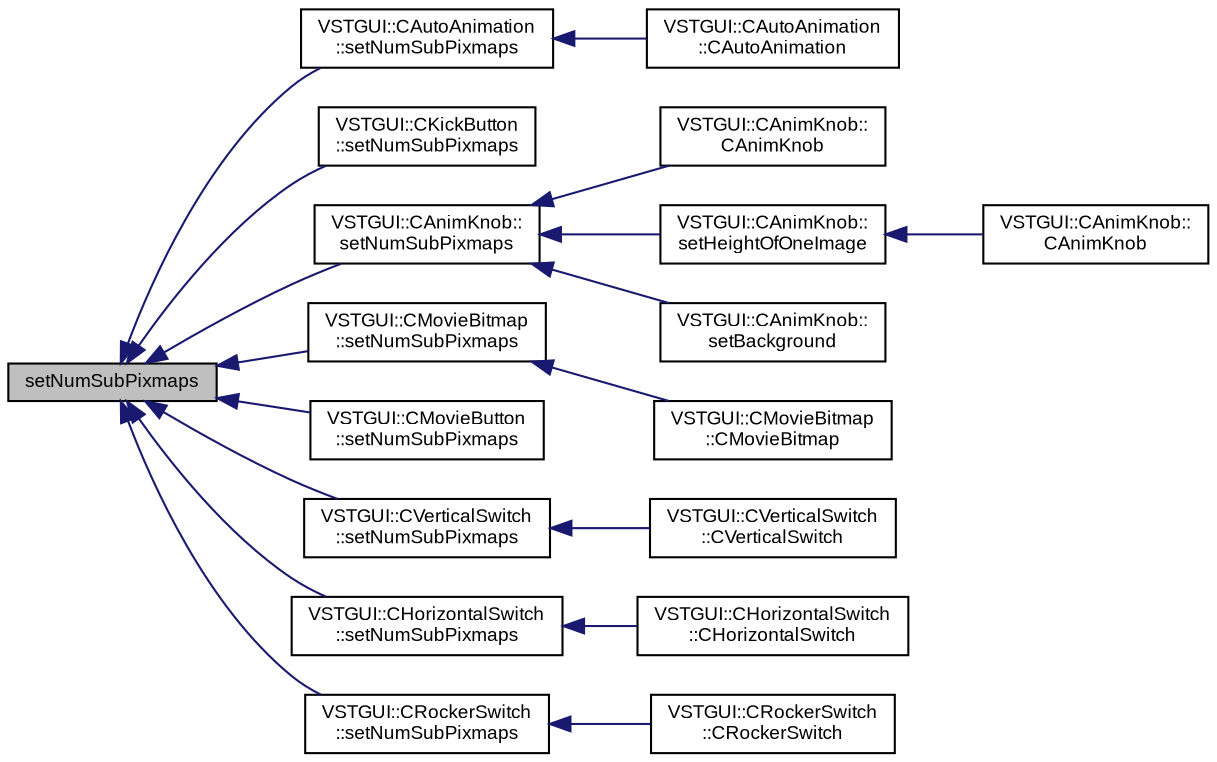 digraph "setNumSubPixmaps"
{
  bgcolor="transparent";
  edge [fontname="Arial",fontsize="9",labelfontname="Arial",labelfontsize="9"];
  node [fontname="Arial",fontsize="9",shape=record];
  rankdir="LR";
  Node1 [label="setNumSubPixmaps",height=0.2,width=0.4,color="black", fillcolor="grey75", style="filled" fontcolor="black"];
  Node1 -> Node2 [dir="back",color="midnightblue",fontsize="9",style="solid",fontname="Arial"];
  Node2 [label="VSTGUI::CAutoAnimation\l::setNumSubPixmaps",height=0.2,width=0.4,color="black",URL="$class_v_s_t_g_u_i_1_1_c_auto_animation.html#a9b7d3f338ca58886e0c5f67117a32545"];
  Node2 -> Node3 [dir="back",color="midnightblue",fontsize="9",style="solid",fontname="Arial"];
  Node3 [label="VSTGUI::CAutoAnimation\l::CAutoAnimation",height=0.2,width=0.4,color="black",URL="$class_v_s_t_g_u_i_1_1_c_auto_animation.html#ae79484f2e0834324b7dd6aa7b22ac73b"];
  Node1 -> Node4 [dir="back",color="midnightblue",fontsize="9",style="solid",fontname="Arial"];
  Node4 [label="VSTGUI::CKickButton\l::setNumSubPixmaps",height=0.2,width=0.4,color="black",URL="$class_v_s_t_g_u_i_1_1_c_kick_button.html#a9b7d3f338ca58886e0c5f67117a32545"];
  Node1 -> Node5 [dir="back",color="midnightblue",fontsize="9",style="solid",fontname="Arial"];
  Node5 [label="VSTGUI::CAnimKnob::\lsetNumSubPixmaps",height=0.2,width=0.4,color="black",URL="$class_v_s_t_g_u_i_1_1_c_anim_knob.html#a9b7d3f338ca58886e0c5f67117a32545"];
  Node5 -> Node6 [dir="back",color="midnightblue",fontsize="9",style="solid",fontname="Arial"];
  Node6 [label="VSTGUI::CAnimKnob::\lCAnimKnob",height=0.2,width=0.4,color="black",URL="$class_v_s_t_g_u_i_1_1_c_anim_knob.html#a961b1a293e78e3779fdcaa5ce47cd4ed"];
  Node5 -> Node7 [dir="back",color="midnightblue",fontsize="9",style="solid",fontname="Arial"];
  Node7 [label="VSTGUI::CAnimKnob::\lsetHeightOfOneImage",height=0.2,width=0.4,color="black",URL="$class_v_s_t_g_u_i_1_1_c_anim_knob.html#aa461070209a686c8b44059191be2a3a3"];
  Node7 -> Node8 [dir="back",color="midnightblue",fontsize="9",style="solid",fontname="Arial"];
  Node8 [label="VSTGUI::CAnimKnob::\lCAnimKnob",height=0.2,width=0.4,color="black",URL="$class_v_s_t_g_u_i_1_1_c_anim_knob.html#aef27ee680f296482dcae1c7355aea393"];
  Node5 -> Node9 [dir="back",color="midnightblue",fontsize="9",style="solid",fontname="Arial"];
  Node9 [label="VSTGUI::CAnimKnob::\lsetBackground",height=0.2,width=0.4,color="black",URL="$class_v_s_t_g_u_i_1_1_c_anim_knob.html#a623ed61eec7265317899d9eae7c0c945",tooltip="set the background image of this view "];
  Node1 -> Node10 [dir="back",color="midnightblue",fontsize="9",style="solid",fontname="Arial"];
  Node10 [label="VSTGUI::CMovieBitmap\l::setNumSubPixmaps",height=0.2,width=0.4,color="black",URL="$class_v_s_t_g_u_i_1_1_c_movie_bitmap.html#a9b7d3f338ca58886e0c5f67117a32545"];
  Node10 -> Node11 [dir="back",color="midnightblue",fontsize="9",style="solid",fontname="Arial"];
  Node11 [label="VSTGUI::CMovieBitmap\l::CMovieBitmap",height=0.2,width=0.4,color="black",URL="$class_v_s_t_g_u_i_1_1_c_movie_bitmap.html#ab7f5005eb14306c5cd408e6d41f71c11"];
  Node1 -> Node12 [dir="back",color="midnightblue",fontsize="9",style="solid",fontname="Arial"];
  Node12 [label="VSTGUI::CMovieButton\l::setNumSubPixmaps",height=0.2,width=0.4,color="black",URL="$class_v_s_t_g_u_i_1_1_c_movie_button.html#a9b7d3f338ca58886e0c5f67117a32545"];
  Node1 -> Node13 [dir="back",color="midnightblue",fontsize="9",style="solid",fontname="Arial"];
  Node13 [label="VSTGUI::CVerticalSwitch\l::setNumSubPixmaps",height=0.2,width=0.4,color="black",URL="$class_v_s_t_g_u_i_1_1_c_vertical_switch.html#a9b7d3f338ca58886e0c5f67117a32545"];
  Node13 -> Node14 [dir="back",color="midnightblue",fontsize="9",style="solid",fontname="Arial"];
  Node14 [label="VSTGUI::CVerticalSwitch\l::CVerticalSwitch",height=0.2,width=0.4,color="black",URL="$class_v_s_t_g_u_i_1_1_c_vertical_switch.html#a34e486b1a0b479b926dd0bedd7ce90bf"];
  Node1 -> Node15 [dir="back",color="midnightblue",fontsize="9",style="solid",fontname="Arial"];
  Node15 [label="VSTGUI::CHorizontalSwitch\l::setNumSubPixmaps",height=0.2,width=0.4,color="black",URL="$class_v_s_t_g_u_i_1_1_c_horizontal_switch.html#a9b7d3f338ca58886e0c5f67117a32545"];
  Node15 -> Node16 [dir="back",color="midnightblue",fontsize="9",style="solid",fontname="Arial"];
  Node16 [label="VSTGUI::CHorizontalSwitch\l::CHorizontalSwitch",height=0.2,width=0.4,color="black",URL="$class_v_s_t_g_u_i_1_1_c_horizontal_switch.html#ae8b11e2903a62afc4d7cd682c16f7e83"];
  Node1 -> Node17 [dir="back",color="midnightblue",fontsize="9",style="solid",fontname="Arial"];
  Node17 [label="VSTGUI::CRockerSwitch\l::setNumSubPixmaps",height=0.2,width=0.4,color="black",URL="$class_v_s_t_g_u_i_1_1_c_rocker_switch.html#a9b7d3f338ca58886e0c5f67117a32545"];
  Node17 -> Node18 [dir="back",color="midnightblue",fontsize="9",style="solid",fontname="Arial"];
  Node18 [label="VSTGUI::CRockerSwitch\l::CRockerSwitch",height=0.2,width=0.4,color="black",URL="$class_v_s_t_g_u_i_1_1_c_rocker_switch.html#aa8998ebbcd201af276ebf618ef9bb4be"];
}
